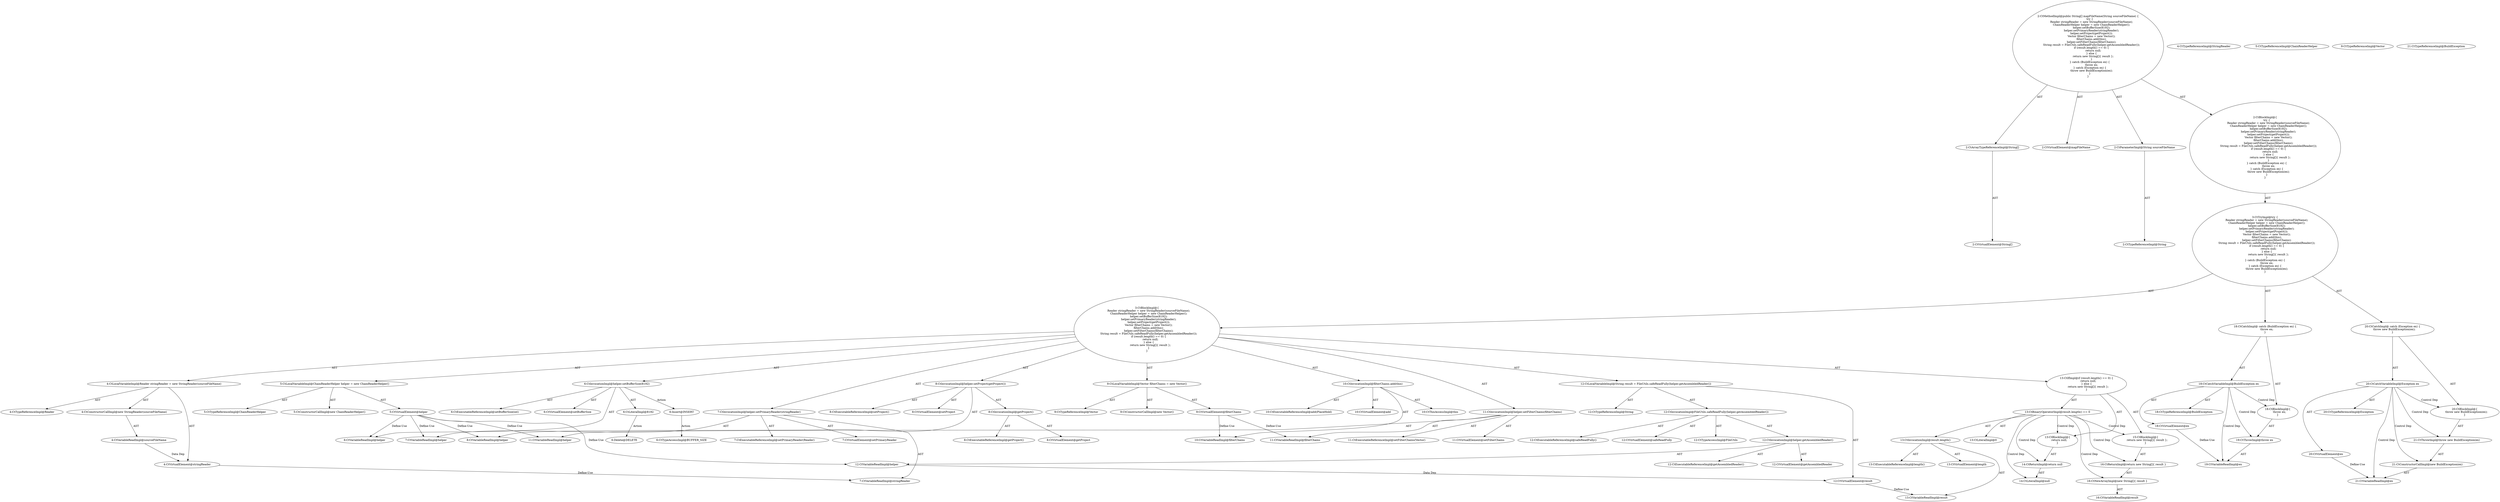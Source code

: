 digraph "mapFileName#?,String" {
0 [label="2:CtVirtualElement@String[]" shape=ellipse]
1 [label="2:CtArrayTypeReferenceImpl@String[]" shape=ellipse]
2 [label="2:CtVirtualElement@mapFileName" shape=ellipse]
3 [label="2:CtParameterImpl@String sourceFileName" shape=ellipse]
4 [label="2:CtTypeReferenceImpl@String" shape=ellipse]
5 [label="4:CtTypeReferenceImpl@Reader" shape=ellipse]
6 [label="4:CtTypeReferenceImpl@StringReader" shape=ellipse]
7 [label="4:CtVariableReadImpl@sourceFileName" shape=ellipse]
8 [label="4:CtConstructorCallImpl@new StringReader(sourceFileName)" shape=ellipse]
9 [label="4:CtVirtualElement@stringReader" shape=ellipse]
10 [label="4:CtLocalVariableImpl@Reader stringReader = new StringReader(sourceFileName)" shape=ellipse]
11 [label="5:CtTypeReferenceImpl@ChainReaderHelper" shape=ellipse]
12 [label="5:CtTypeReferenceImpl@ChainReaderHelper" shape=ellipse]
13 [label="5:CtConstructorCallImpl@new ChainReaderHelper()" shape=ellipse]
14 [label="5:CtVirtualElement@helper" shape=ellipse]
15 [label="5:CtLocalVariableImpl@ChainReaderHelper helper = new ChainReaderHelper()" shape=ellipse]
16 [label="6:CtExecutableReferenceImpl@setBufferSize(int)" shape=ellipse]
17 [label="6:CtVirtualElement@setBufferSize" shape=ellipse]
18 [label="6:CtVariableReadImpl@helper" shape=ellipse]
19 [label="6:CtLiteralImpl@8192" shape=ellipse]
20 [label="6:CtInvocationImpl@helper.setBufferSize(8192)" shape=ellipse]
21 [label="7:CtExecutableReferenceImpl@setPrimaryReader(Reader)" shape=ellipse]
22 [label="7:CtVirtualElement@setPrimaryReader" shape=ellipse]
23 [label="7:CtVariableReadImpl@helper" shape=ellipse]
24 [label="7:CtVariableReadImpl@stringReader" shape=ellipse]
25 [label="7:CtInvocationImpl@helper.setPrimaryReader(stringReader)" shape=ellipse]
26 [label="8:CtExecutableReferenceImpl@setProject()" shape=ellipse]
27 [label="8:CtVirtualElement@setProject" shape=ellipse]
28 [label="8:CtVariableReadImpl@helper" shape=ellipse]
29 [label="8:CtExecutableReferenceImpl@getProject()" shape=ellipse]
30 [label="8:CtVirtualElement@getProject" shape=ellipse]
31 [label="8:CtInvocationImpl@getProject()" shape=ellipse]
32 [label="8:CtInvocationImpl@helper.setProject(getProject())" shape=ellipse]
33 [label="9:CtTypeReferenceImpl@Vector" shape=ellipse]
34 [label="9:CtTypeReferenceImpl@Vector" shape=ellipse]
35 [label="9:CtConstructorCallImpl@new Vector()" shape=ellipse]
36 [label="9:CtVirtualElement@filterChains" shape=ellipse]
37 [label="9:CtLocalVariableImpl@Vector filterChains = new Vector()" shape=ellipse]
38 [label="10:CtExecutableReferenceImpl@add(PlaceHold)" shape=ellipse]
39 [label="10:CtVirtualElement@add" shape=ellipse]
40 [label="10:CtVariableReadImpl@filterChains" shape=ellipse]
41 [label="10:CtThisAccessImpl@this" shape=ellipse]
42 [label="10:CtInvocationImpl@filterChains.add(this)" shape=ellipse]
43 [label="11:CtExecutableReferenceImpl@setFilterChains(Vector)" shape=ellipse]
44 [label="11:CtVirtualElement@setFilterChains" shape=ellipse]
45 [label="11:CtVariableReadImpl@helper" shape=ellipse]
46 [label="11:CtVariableReadImpl@filterChains" shape=ellipse]
47 [label="11:CtInvocationImpl@helper.setFilterChains(filterChains)" shape=ellipse]
48 [label="12:CtTypeReferenceImpl@String" shape=ellipse]
49 [label="12:CtExecutableReferenceImpl@safeReadFully()" shape=ellipse]
50 [label="12:CtVirtualElement@safeReadFully" shape=ellipse]
51 [label="12:CtTypeAccessImpl@FileUtils" shape=ellipse]
52 [label="12:CtExecutableReferenceImpl@getAssembledReader()" shape=ellipse]
53 [label="12:CtVirtualElement@getAssembledReader" shape=ellipse]
54 [label="12:CtVariableReadImpl@helper" shape=ellipse]
55 [label="12:CtInvocationImpl@helper.getAssembledReader()" shape=ellipse]
56 [label="12:CtInvocationImpl@FileUtils.safeReadFully(helper.getAssembledReader())" shape=ellipse]
57 [label="12:CtVirtualElement@result" shape=ellipse]
58 [label="12:CtLocalVariableImpl@String result = FileUtils.safeReadFully(helper.getAssembledReader())" shape=ellipse]
59 [label="13:CtExecutableReferenceImpl@length()" shape=ellipse]
60 [label="13:CtVirtualElement@length" shape=ellipse]
61 [label="13:CtVariableReadImpl@result" shape=ellipse]
62 [label="13:CtInvocationImpl@result.length()" shape=ellipse]
63 [label="13:CtLiteralImpl@0" shape=ellipse]
64 [label="13:CtBinaryOperatorImpl@result.length() == 0" shape=ellipse]
65 [label="14:CtLiteralImpl@null" shape=ellipse]
66 [label="14:CtReturnImpl@return null" shape=ellipse]
67 [label="13:CtBlockImpl@\{
    return null;
\}" shape=ellipse]
68 [label="16:CtNewArrayImpl@new String[]\{ result \}" shape=ellipse]
69 [label="16:CtVariableReadImpl@result" shape=ellipse]
70 [label="16:CtReturnImpl@return new String[]\{ result \}" shape=ellipse]
71 [label="15:CtBlockImpl@\{
    return new String[]\{ result \};
\}" shape=ellipse]
72 [label="13:CtIfImpl@if (result.length() == 0) \{
    return null;
\} else \{
    return new String[]\{ result \};
\}" shape=ellipse]
73 [label="3:CtBlockImpl@\{
    Reader stringReader = new StringReader(sourceFileName);
    ChainReaderHelper helper = new ChainReaderHelper();
    helper.setBufferSize(8192);
    helper.setPrimaryReader(stringReader);
    helper.setProject(getProject());
    Vector filterChains = new Vector();
    filterChains.add(this);
    helper.setFilterChains(filterChains);
    String result = FileUtils.safeReadFully(helper.getAssembledReader());
    if (result.length() == 0) \{
        return null;
    \} else \{
        return new String[]\{ result \};
    \}
\}" shape=ellipse]
74 [label="18:CtVirtualElement@ex" shape=ellipse]
75 [label="18:CtTypeReferenceImpl@BuildException" shape=ellipse]
76 [label="18:CtCatchVariableImpl@BuildException ex" shape=ellipse]
77 [label="19:CtVariableReadImpl@ex" shape=ellipse]
78 [label="19:CtThrowImpl@throw ex" shape=ellipse]
79 [label="18:CtBlockImpl@\{
    throw ex;
\}" shape=ellipse]
80 [label="18:CtCatchImpl@ catch (BuildException ex) \{
    throw ex;
\}" shape=ellipse]
81 [label="20:CtVirtualElement@ex" shape=ellipse]
82 [label="20:CtTypeReferenceImpl@Exception" shape=ellipse]
83 [label="20:CtCatchVariableImpl@Exception ex" shape=ellipse]
84 [label="21:CtTypeReferenceImpl@BuildException" shape=ellipse]
85 [label="21:CtVariableReadImpl@ex" shape=ellipse]
86 [label="21:CtConstructorCallImpl@new BuildException(ex)" shape=ellipse]
87 [label="21:CtThrowImpl@throw new BuildException(ex)" shape=ellipse]
88 [label="20:CtBlockImpl@\{
    throw new BuildException(ex);
\}" shape=ellipse]
89 [label="20:CtCatchImpl@ catch (Exception ex) \{
    throw new BuildException(ex);
\}" shape=ellipse]
90 [label="3:CtTryImpl@try \{
    Reader stringReader = new StringReader(sourceFileName);
    ChainReaderHelper helper = new ChainReaderHelper();
    helper.setBufferSize(8192);
    helper.setPrimaryReader(stringReader);
    helper.setProject(getProject());
    Vector filterChains = new Vector();
    filterChains.add(this);
    helper.setFilterChains(filterChains);
    String result = FileUtils.safeReadFully(helper.getAssembledReader());
    if (result.length() == 0) \{
        return null;
    \} else \{
        return new String[]\{ result \};
    \}
\} catch (BuildException ex) \{
    throw ex;
\} catch (Exception ex) \{
    throw new BuildException(ex);
\}" shape=ellipse]
91 [label="2:CtBlockImpl@\{
    try \{
        Reader stringReader = new StringReader(sourceFileName);
        ChainReaderHelper helper = new ChainReaderHelper();
        helper.setBufferSize(8192);
        helper.setPrimaryReader(stringReader);
        helper.setProject(getProject());
        Vector filterChains = new Vector();
        filterChains.add(this);
        helper.setFilterChains(filterChains);
        String result = FileUtils.safeReadFully(helper.getAssembledReader());
        if (result.length() == 0) \{
            return null;
        \} else \{
            return new String[]\{ result \};
        \}
    \} catch (BuildException ex) \{
        throw ex;
    \} catch (Exception ex) \{
        throw new BuildException(ex);
    \}
\}" shape=ellipse]
92 [label="2:CtMethodImpl@public String[] mapFileName(String sourceFileName) \{
    try \{
        Reader stringReader = new StringReader(sourceFileName);
        ChainReaderHelper helper = new ChainReaderHelper();
        helper.setBufferSize(8192);
        helper.setPrimaryReader(stringReader);
        helper.setProject(getProject());
        Vector filterChains = new Vector();
        filterChains.add(this);
        helper.setFilterChains(filterChains);
        String result = FileUtils.safeReadFully(helper.getAssembledReader());
        if (result.length() == 0) \{
            return null;
        \} else \{
            return new String[]\{ result \};
        \}
    \} catch (BuildException ex) \{
        throw ex;
    \} catch (Exception ex) \{
        throw new BuildException(ex);
    \}
\}" shape=ellipse]
93 [label="6:Delete@DELETE" shape=ellipse]
94 [label="6:Insert@INSERT" shape=ellipse]
95 [label="6:CtTypeAccessImpl@BUFFER_SIZE" shape=ellipse]
1 -> 0 [label="AST"];
3 -> 4 [label="AST"];
7 -> 9 [label="Data Dep"];
8 -> 7 [label="AST"];
9 -> 24 [label="Define-Use"];
10 -> 9 [label="AST"];
10 -> 5 [label="AST"];
10 -> 8 [label="AST"];
14 -> 18 [label="Define-Use"];
14 -> 23 [label="Define-Use"];
14 -> 28 [label="Define-Use"];
14 -> 45 [label="Define-Use"];
14 -> 54 [label="Define-Use"];
15 -> 14 [label="AST"];
15 -> 11 [label="AST"];
15 -> 13 [label="AST"];
19 -> 93 [label="Action"];
20 -> 17 [label="AST"];
20 -> 18 [label="AST"];
20 -> 16 [label="AST"];
20 -> 19 [label="AST"];
20 -> 94 [label="Action"];
25 -> 22 [label="AST"];
25 -> 23 [label="AST"];
25 -> 21 [label="AST"];
25 -> 24 [label="AST"];
31 -> 30 [label="AST"];
31 -> 29 [label="AST"];
32 -> 27 [label="AST"];
32 -> 28 [label="AST"];
32 -> 26 [label="AST"];
32 -> 31 [label="AST"];
36 -> 40 [label="Define-Use"];
36 -> 46 [label="Define-Use"];
37 -> 36 [label="AST"];
37 -> 33 [label="AST"];
37 -> 35 [label="AST"];
42 -> 39 [label="AST"];
42 -> 40 [label="AST"];
42 -> 38 [label="AST"];
42 -> 41 [label="AST"];
47 -> 44 [label="AST"];
47 -> 45 [label="AST"];
47 -> 43 [label="AST"];
47 -> 46 [label="AST"];
54 -> 57 [label="Data Dep"];
55 -> 53 [label="AST"];
55 -> 54 [label="AST"];
55 -> 52 [label="AST"];
56 -> 50 [label="AST"];
56 -> 51 [label="AST"];
56 -> 49 [label="AST"];
56 -> 55 [label="AST"];
57 -> 61 [label="Define-Use"];
58 -> 57 [label="AST"];
58 -> 48 [label="AST"];
58 -> 56 [label="AST"];
62 -> 60 [label="AST"];
62 -> 61 [label="AST"];
62 -> 59 [label="AST"];
64 -> 62 [label="AST"];
64 -> 63 [label="AST"];
64 -> 67 [label="Control Dep"];
64 -> 66 [label="Control Dep"];
64 -> 65 [label="Control Dep"];
64 -> 71 [label="Control Dep"];
64 -> 70 [label="Control Dep"];
64 -> 68 [label="Control Dep"];
66 -> 65 [label="AST"];
67 -> 66 [label="AST"];
68 -> 69 [label="AST"];
70 -> 68 [label="AST"];
71 -> 70 [label="AST"];
72 -> 64 [label="AST"];
72 -> 67 [label="AST"];
72 -> 71 [label="AST"];
73 -> 10 [label="AST"];
73 -> 15 [label="AST"];
73 -> 20 [label="AST"];
73 -> 25 [label="AST"];
73 -> 32 [label="AST"];
73 -> 37 [label="AST"];
73 -> 42 [label="AST"];
73 -> 47 [label="AST"];
73 -> 58 [label="AST"];
73 -> 72 [label="AST"];
74 -> 77 [label="Define-Use"];
76 -> 74 [label="AST"];
76 -> 75 [label="AST"];
76 -> 79 [label="Control Dep"];
76 -> 78 [label="Control Dep"];
76 -> 77 [label="Control Dep"];
78 -> 77 [label="AST"];
79 -> 78 [label="AST"];
80 -> 76 [label="AST"];
80 -> 79 [label="AST"];
81 -> 85 [label="Define-Use"];
83 -> 81 [label="AST"];
83 -> 82 [label="AST"];
83 -> 88 [label="Control Dep"];
83 -> 87 [label="Control Dep"];
83 -> 86 [label="Control Dep"];
83 -> 85 [label="Control Dep"];
86 -> 85 [label="AST"];
87 -> 86 [label="AST"];
88 -> 87 [label="AST"];
89 -> 83 [label="AST"];
89 -> 88 [label="AST"];
90 -> 73 [label="AST"];
90 -> 80 [label="AST"];
90 -> 89 [label="AST"];
91 -> 90 [label="AST"];
92 -> 2 [label="AST"];
92 -> 1 [label="AST"];
92 -> 3 [label="AST"];
92 -> 91 [label="AST"];
94 -> 95 [label="Action"];
}